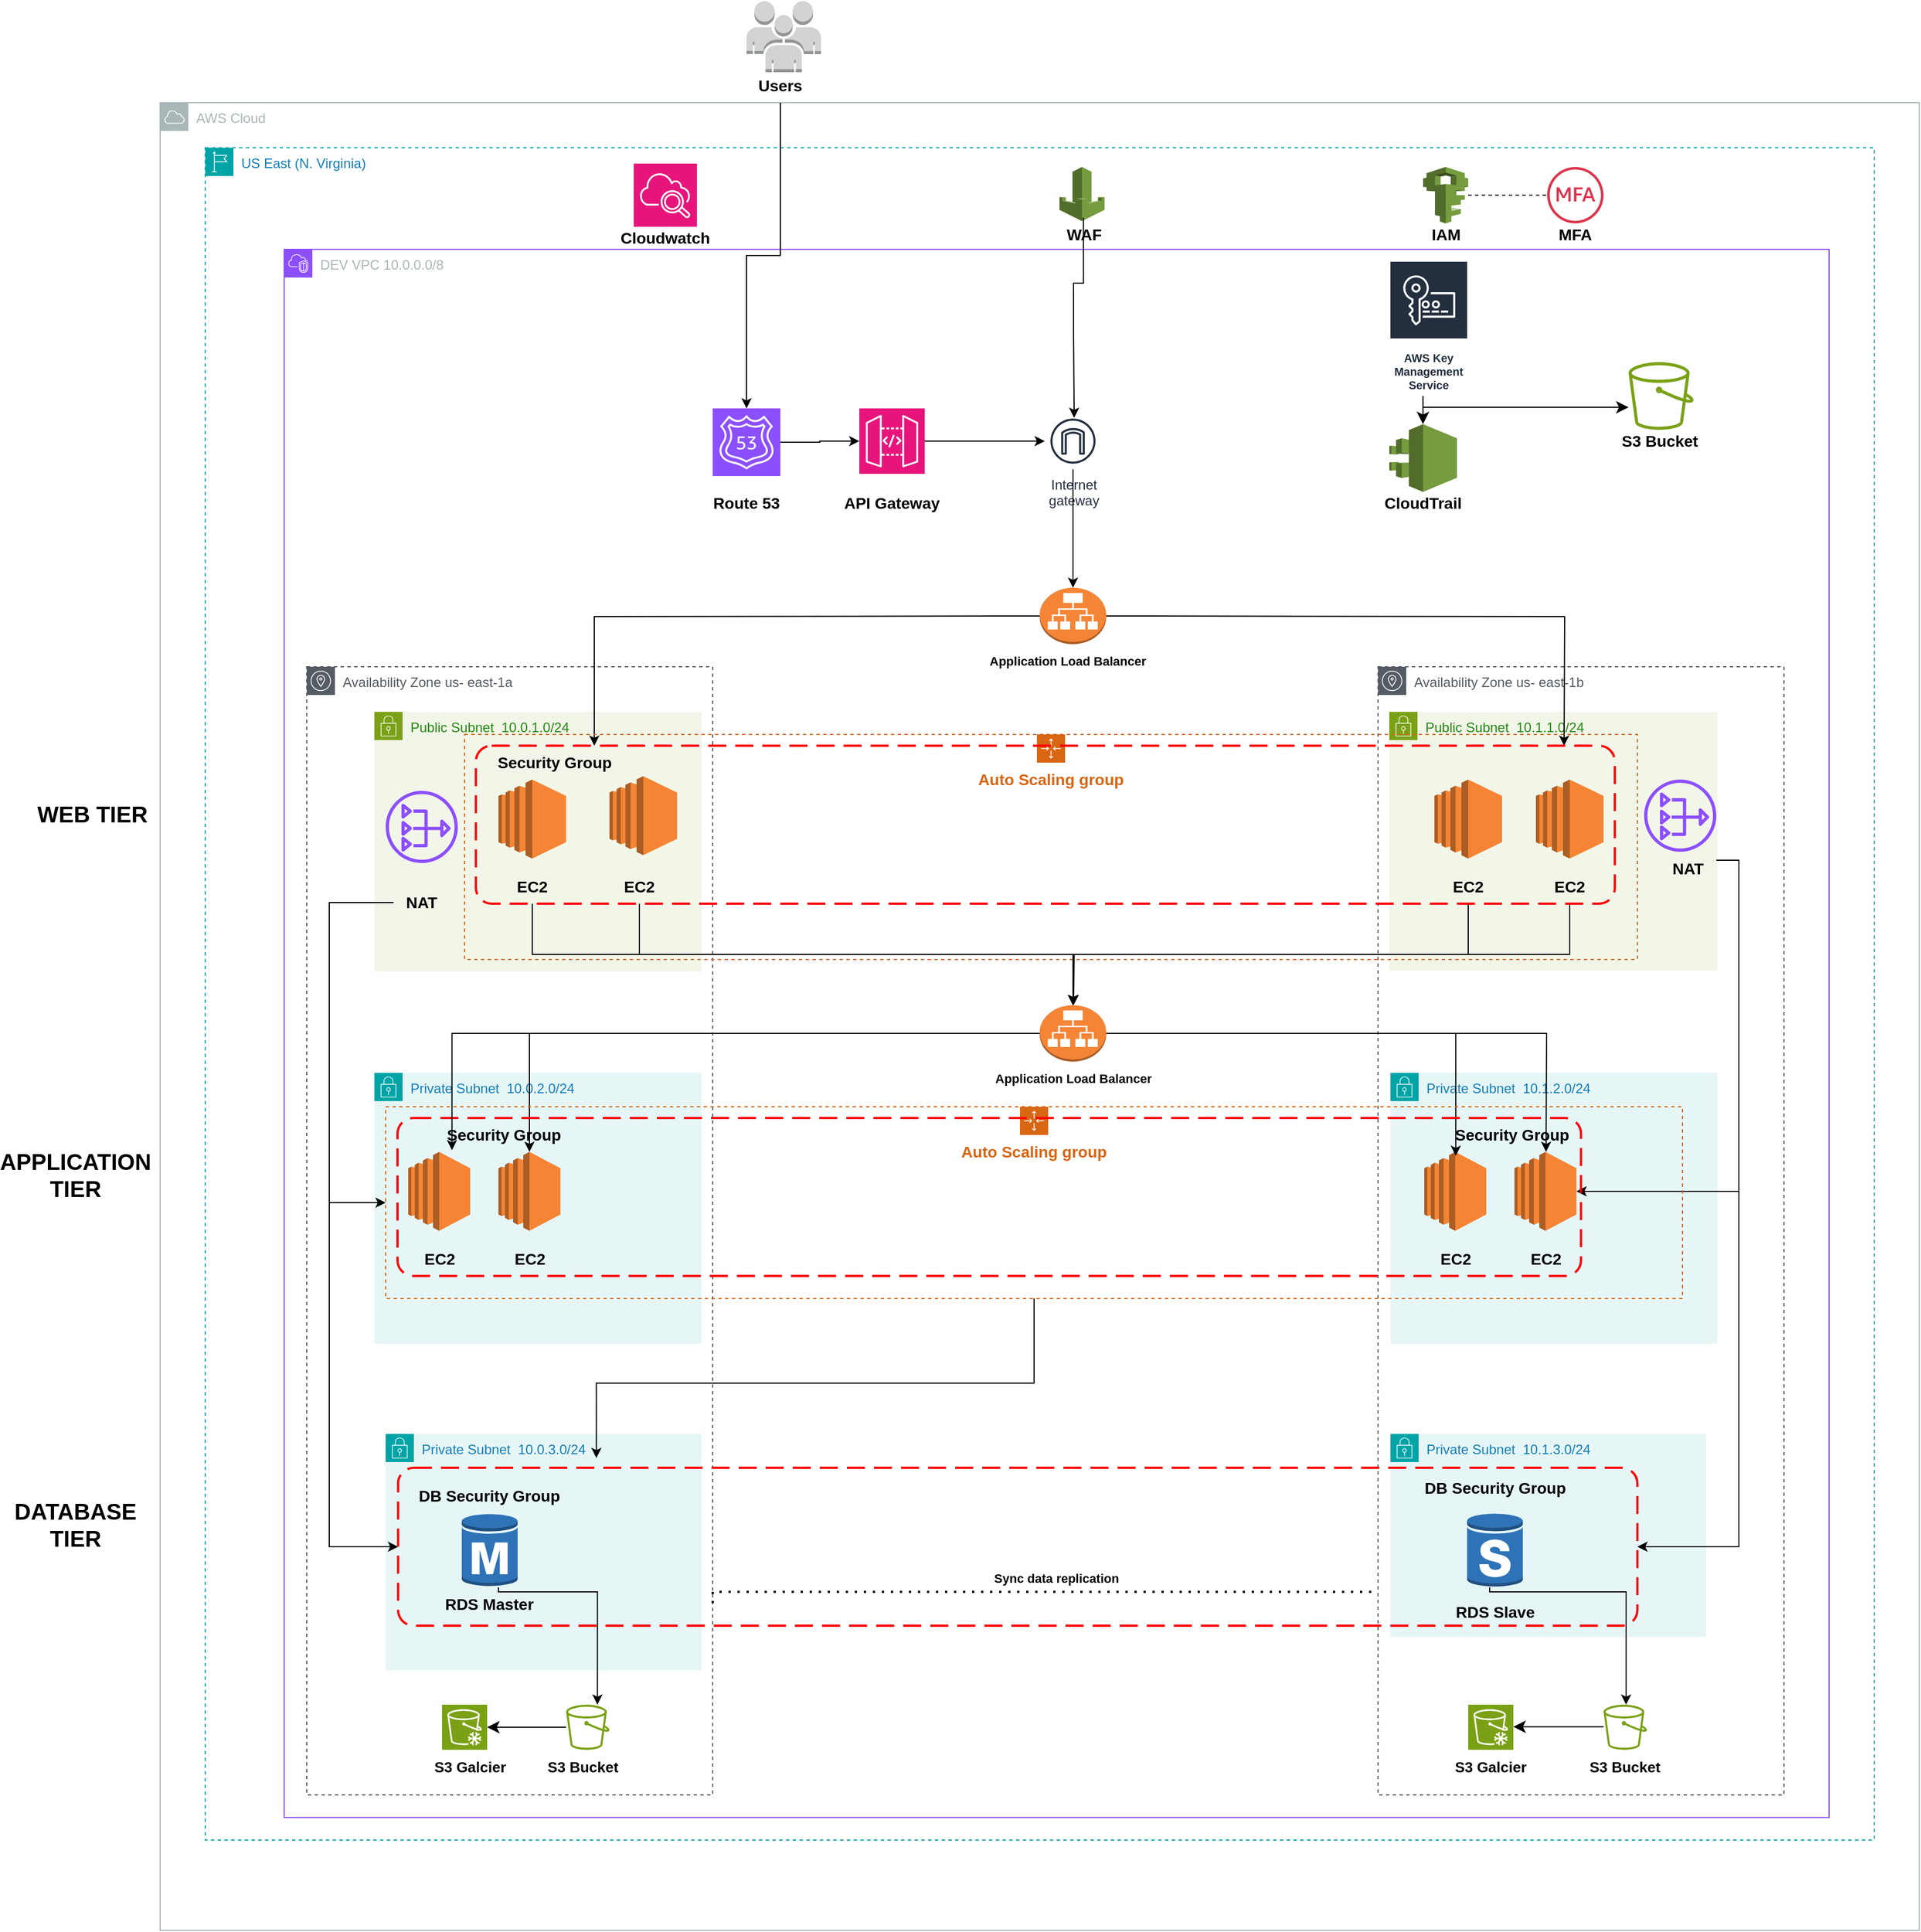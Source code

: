 <mxfile version="24.2.0" type="github">
  <diagram name="Page-1" id="HGANnnIFDv5b2bcPX-8I">
    <mxGraphModel dx="3000" dy="2188" grid="1" gridSize="10" guides="1" tooltips="1" connect="1" arrows="1" fold="1" page="1" pageScale="1" pageWidth="850" pageHeight="1100" math="0" shadow="0">
      <root>
        <mxCell id="0" />
        <mxCell id="1" parent="0" />
        <mxCell id="ieE3qM7nnkE8MddVRtgH-5" value="AWS Cloud" style="sketch=0;outlineConnect=0;gradientColor=none;html=1;whiteSpace=wrap;fontSize=12;fontStyle=0;shape=mxgraph.aws4.group;grIcon=mxgraph.aws4.group_aws_cloud;strokeColor=#AAB7B8;fillColor=none;verticalAlign=top;align=left;spacingLeft=30;fontColor=#AAB7B8;dashed=0;" parent="1" vertex="1">
          <mxGeometry x="-240" y="-500" width="1560" height="1620" as="geometry" />
        </mxCell>
        <mxCell id="ieE3qM7nnkE8MddVRtgH-6" value="US East (N. Virginia)" style="points=[[0,0],[0.25,0],[0.5,0],[0.75,0],[1,0],[1,0.25],[1,0.5],[1,0.75],[1,1],[0.75,1],[0.5,1],[0.25,1],[0,1],[0,0.75],[0,0.5],[0,0.25]];outlineConnect=0;gradientColor=none;html=1;whiteSpace=wrap;fontSize=12;fontStyle=0;container=1;pointerEvents=0;collapsible=0;recursiveResize=0;shape=mxgraph.aws4.group;grIcon=mxgraph.aws4.group_region;strokeColor=#00A4A6;fillColor=none;verticalAlign=top;align=left;spacingLeft=30;fontColor=#147EBA;dashed=1;" parent="1" vertex="1">
          <mxGeometry x="-200" y="-460" width="1480" height="1500" as="geometry" />
        </mxCell>
        <mxCell id="ieE3qM7nnkE8MddVRtgH-10" value="" style="sketch=0;outlineConnect=0;fontColor=#232F3E;gradientColor=none;fillColor=#DD344C;strokeColor=none;dashed=0;verticalLabelPosition=bottom;verticalAlign=top;align=center;html=1;fontSize=12;fontStyle=0;aspect=fixed;pointerEvents=1;shape=mxgraph.aws4.mfa_token;" parent="ieE3qM7nnkE8MddVRtgH-6" vertex="1">
          <mxGeometry x="1190" y="17" width="50" height="50" as="geometry" />
        </mxCell>
        <mxCell id="ieE3qM7nnkE8MddVRtgH-11" value="" style="outlineConnect=0;dashed=0;verticalLabelPosition=bottom;verticalAlign=top;align=center;html=1;shape=mxgraph.aws3.iam;fillColor=#759C3E;gradientColor=none;" parent="ieE3qM7nnkE8MddVRtgH-6" vertex="1">
          <mxGeometry x="1080" y="17" width="40" height="50" as="geometry" />
        </mxCell>
        <mxCell id="ieE3qM7nnkE8MddVRtgH-9" value="" style="sketch=0;points=[[0,0,0],[0.25,0,0],[0.5,0,0],[0.75,0,0],[1,0,0],[0,1,0],[0.25,1,0],[0.5,1,0],[0.75,1,0],[1,1,0],[0,0.25,0],[0,0.5,0],[0,0.75,0],[1,0.25,0],[1,0.5,0],[1,0.75,0]];points=[[0,0,0],[0.25,0,0],[0.5,0,0],[0.75,0,0],[1,0,0],[0,1,0],[0.25,1,0],[0.5,1,0],[0.75,1,0],[1,1,0],[0,0.25,0],[0,0.5,0],[0,0.75,0],[1,0.25,0],[1,0.5,0],[1,0.75,0]];outlineConnect=0;fontColor=#232F3E;fillColor=#E7157B;strokeColor=#ffffff;dashed=0;verticalLabelPosition=bottom;verticalAlign=top;align=center;html=1;fontSize=12;fontStyle=0;aspect=fixed;shape=mxgraph.aws4.resourceIcon;resIcon=mxgraph.aws4.cloudwatch_2;" parent="ieE3qM7nnkE8MddVRtgH-6" vertex="1">
          <mxGeometry x="380" y="14" width="56" height="56" as="geometry" />
        </mxCell>
        <mxCell id="ieE3qM7nnkE8MddVRtgH-13" value="" style="endArrow=none;dashed=1;html=1;rounded=0;" parent="ieE3qM7nnkE8MddVRtgH-6" source="ieE3qM7nnkE8MddVRtgH-11" target="ieE3qM7nnkE8MddVRtgH-10" edge="1">
          <mxGeometry width="50" height="50" relative="1" as="geometry">
            <mxPoint x="650" y="101" as="sourcePoint" />
            <mxPoint x="700" y="51" as="targetPoint" />
          </mxGeometry>
        </mxCell>
        <mxCell id="ieE3qM7nnkE8MddVRtgH-30" value="&lt;b&gt;&lt;font style=&quot;font-size: 14px;&quot;&gt;IAM&lt;/font&gt;&lt;/b&gt;" style="text;html=1;align=center;verticalAlign=middle;whiteSpace=wrap;rounded=0;" parent="ieE3qM7nnkE8MddVRtgH-6" vertex="1">
          <mxGeometry x="1082.5" y="67" width="35" height="20" as="geometry" />
        </mxCell>
        <mxCell id="ieE3qM7nnkE8MddVRtgH-31" value="&lt;b&gt;&lt;font style=&quot;font-size: 14px;&quot;&gt;MFA&lt;/font&gt;&lt;/b&gt;" style="text;html=1;align=center;verticalAlign=middle;whiteSpace=wrap;rounded=0;" parent="ieE3qM7nnkE8MddVRtgH-6" vertex="1">
          <mxGeometry x="1195" y="67" width="40" height="20" as="geometry" />
        </mxCell>
        <mxCell id="SlHLg6fkgBZu3yXusiMu-1" value="&lt;b&gt;&lt;font style=&quot;font-size: 14px;&quot;&gt;WAF&lt;/font&gt;&lt;/b&gt;" style="text;html=1;align=center;verticalAlign=middle;whiteSpace=wrap;rounded=0;" parent="ieE3qM7nnkE8MddVRtgH-6" vertex="1">
          <mxGeometry x="757.5" y="62" width="42.5" height="30" as="geometry" />
        </mxCell>
        <mxCell id="ieE3qM7nnkE8MddVRtgH-15" value="" style="outlineConnect=0;dashed=0;verticalLabelPosition=bottom;verticalAlign=top;align=center;html=1;shape=mxgraph.aws3.waf;fillColor=#759C3E;gradientColor=none;" parent="ieE3qM7nnkE8MddVRtgH-6" vertex="1">
          <mxGeometry x="757.5" y="17" width="40" height="48" as="geometry" />
        </mxCell>
        <mxCell id="ieE3qM7nnkE8MddVRtgH-135" value="&lt;b&gt;&lt;font style=&quot;font-size: 14px;&quot;&gt;Cloudwatch&lt;/font&gt;&lt;/b&gt;" style="text;html=1;align=center;verticalAlign=middle;whiteSpace=wrap;rounded=0;" parent="ieE3qM7nnkE8MddVRtgH-6" vertex="1">
          <mxGeometry x="358" y="65" width="100" height="30" as="geometry" />
        </mxCell>
        <mxCell id="ieE3qM7nnkE8MddVRtgH-7" value="DEV VPC 10.0.0.0/8" style="points=[[0,0],[0.25,0],[0.5,0],[0.75,0],[1,0],[1,0.25],[1,0.5],[1,0.75],[1,1],[0.75,1],[0.5,1],[0.25,1],[0,1],[0,0.75],[0,0.5],[0,0.25]];outlineConnect=0;gradientColor=none;html=1;whiteSpace=wrap;fontSize=12;fontStyle=0;container=1;pointerEvents=0;collapsible=0;recursiveResize=0;shape=mxgraph.aws4.group;grIcon=mxgraph.aws4.group_vpc2;strokeColor=#8C4FFF;fillColor=none;verticalAlign=top;align=left;spacingLeft=30;fontColor=#AAB7B8;dashed=0;" parent="1" vertex="1">
          <mxGeometry x="-130" y="-370" width="1370" height="1390" as="geometry" />
        </mxCell>
        <mxCell id="ieE3qM7nnkE8MddVRtgH-14" value="" style="sketch=0;points=[[0,0,0],[0.25,0,0],[0.5,0,0],[0.75,0,0],[1,0,0],[0,1,0],[0.25,1,0],[0.5,1,0],[0.75,1,0],[1,1,0],[0,0.25,0],[0,0.5,0],[0,0.75,0],[1,0.25,0],[1,0.5,0],[1,0.75,0]];outlineConnect=0;fontColor=#232F3E;fillColor=#8C4FFF;strokeColor=#ffffff;dashed=0;verticalLabelPosition=bottom;verticalAlign=top;align=center;html=1;fontSize=12;fontStyle=0;aspect=fixed;shape=mxgraph.aws4.resourceIcon;resIcon=mxgraph.aws4.route_53;" parent="ieE3qM7nnkE8MddVRtgH-7" vertex="1">
          <mxGeometry x="380" y="141" width="60" height="60" as="geometry" />
        </mxCell>
        <mxCell id="SlHLg6fkgBZu3yXusiMu-15" style="edgeStyle=orthogonalEdgeStyle;rounded=0;orthogonalLoop=1;jettySize=auto;html=1;exitX=1;exitY=0.5;exitDx=0;exitDy=0;exitPerimeter=0;" parent="ieE3qM7nnkE8MddVRtgH-7" source="ieE3qM7nnkE8MddVRtgH-16" target="ieE3qM7nnkE8MddVRtgH-17" edge="1">
          <mxGeometry relative="1" as="geometry" />
        </mxCell>
        <mxCell id="ieE3qM7nnkE8MddVRtgH-16" value="" style="sketch=0;points=[[0,0,0],[0.25,0,0],[0.5,0,0],[0.75,0,0],[1,0,0],[0,1,0],[0.25,1,0],[0.5,1,0],[0.75,1,0],[1,1,0],[0,0.25,0],[0,0.5,0],[0,0.75,0],[1,0.25,0],[1,0.5,0],[1,0.75,0]];outlineConnect=0;fontColor=#232F3E;fillColor=#E7157B;strokeColor=#ffffff;dashed=0;verticalLabelPosition=bottom;verticalAlign=top;align=center;html=1;fontSize=12;fontStyle=0;aspect=fixed;shape=mxgraph.aws4.resourceIcon;resIcon=mxgraph.aws4.api_gateway;" parent="ieE3qM7nnkE8MddVRtgH-7" vertex="1">
          <mxGeometry x="510" y="141" width="58" height="58" as="geometry" />
        </mxCell>
        <mxCell id="ieE3qM7nnkE8MddVRtgH-19" value="" style="outlineConnect=0;dashed=0;verticalLabelPosition=bottom;verticalAlign=top;align=center;html=1;shape=mxgraph.aws3.cloudtrail;fillColor=#759C3E;gradientColor=none;" parent="ieE3qM7nnkE8MddVRtgH-7" vertex="1">
          <mxGeometry x="980" y="155" width="60" height="60" as="geometry" />
        </mxCell>
        <mxCell id="ieE3qM7nnkE8MddVRtgH-38" value="&lt;b&gt;&lt;font style=&quot;font-size: 14px;&quot;&gt;CloudTrail&lt;/font&gt;&lt;/b&gt;" style="text;html=1;align=center;verticalAlign=middle;whiteSpace=wrap;rounded=0;" parent="ieE3qM7nnkE8MddVRtgH-7" vertex="1">
          <mxGeometry x="975" y="215" width="70" height="20" as="geometry" />
        </mxCell>
        <mxCell id="ieE3qM7nnkE8MddVRtgH-39" value="&lt;b&gt;&lt;font style=&quot;font-size: 14px;&quot;&gt;S3 Bucket&lt;/font&gt;&lt;/b&gt;" style="text;html=1;align=center;verticalAlign=middle;whiteSpace=wrap;rounded=0;" parent="ieE3qM7nnkE8MddVRtgH-7" vertex="1">
          <mxGeometry x="1170" y="155" width="100" height="30" as="geometry" />
        </mxCell>
        <mxCell id="ieE3qM7nnkE8MddVRtgH-41" value="" style="outlineConnect=0;dashed=0;verticalLabelPosition=bottom;verticalAlign=top;align=center;html=1;shape=mxgraph.aws3.application_load_balancer;fillColor=#F58536;gradientColor=none;" parent="ieE3qM7nnkE8MddVRtgH-7" vertex="1">
          <mxGeometry x="670" y="670" width="59" height="50" as="geometry" />
        </mxCell>
        <mxCell id="ieE3qM7nnkE8MddVRtgH-42" value="Availability Zone us- east-1a" style="sketch=0;outlineConnect=0;gradientColor=none;html=1;whiteSpace=wrap;fontSize=12;fontStyle=0;shape=mxgraph.aws4.group;grIcon=mxgraph.aws4.group_availability_zone;strokeColor=#545B64;fillColor=none;verticalAlign=top;align=left;spacingLeft=30;fontColor=#545B64;dashed=1;" parent="ieE3qM7nnkE8MddVRtgH-7" vertex="1">
          <mxGeometry x="20" y="370" width="360" height="1000" as="geometry" />
        </mxCell>
        <mxCell id="ieE3qM7nnkE8MddVRtgH-45" value="Public Subnet&amp;nbsp; 10.0.1.0/24" style="points=[[0,0],[0.25,0],[0.5,0],[0.75,0],[1,0],[1,0.25],[1,0.5],[1,0.75],[1,1],[0.75,1],[0.5,1],[0.25,1],[0,1],[0,0.75],[0,0.5],[0,0.25]];outlineConnect=0;gradientColor=none;html=1;whiteSpace=wrap;fontSize=12;fontStyle=0;container=1;pointerEvents=0;collapsible=0;recursiveResize=0;shape=mxgraph.aws4.group;grIcon=mxgraph.aws4.group_security_group;grStroke=0;strokeColor=#7AA116;fillColor=#F2F6E8;verticalAlign=top;align=left;spacingLeft=30;fontColor=#248814;dashed=0;" parent="ieE3qM7nnkE8MddVRtgH-7" vertex="1">
          <mxGeometry x="80" y="410" width="290" height="230" as="geometry" />
        </mxCell>
        <mxCell id="XFL4DEx99BzeESmWUrWb-26" style="edgeStyle=orthogonalEdgeStyle;rounded=0;orthogonalLoop=1;jettySize=auto;html=1;exitX=0.5;exitY=1;exitDx=0;exitDy=0;" parent="ieE3qM7nnkE8MddVRtgH-45" source="ieE3qM7nnkE8MddVRtgH-66" edge="1">
          <mxGeometry relative="1" as="geometry">
            <mxPoint x="620" y="260" as="targetPoint" />
          </mxGeometry>
        </mxCell>
        <mxCell id="ieE3qM7nnkE8MddVRtgH-72" value="Availability Zone us- east-1b" style="sketch=0;outlineConnect=0;gradientColor=none;html=1;whiteSpace=wrap;fontSize=12;fontStyle=0;shape=mxgraph.aws4.group;grIcon=mxgraph.aws4.group_availability_zone;strokeColor=#545B64;fillColor=none;verticalAlign=top;align=left;spacingLeft=30;fontColor=#545B64;dashed=1;" parent="ieE3qM7nnkE8MddVRtgH-7" vertex="1">
          <mxGeometry x="970" y="370" width="360" height="1000" as="geometry" />
        </mxCell>
        <mxCell id="ieE3qM7nnkE8MddVRtgH-73" value="Public Subnet&amp;nbsp; 10.1.1.0/24" style="points=[[0,0],[0.25,0],[0.5,0],[0.75,0],[1,0],[1,0.25],[1,0.5],[1,0.75],[1,1],[0.75,1],[0.5,1],[0.25,1],[0,1],[0,0.75],[0,0.5],[0,0.25]];outlineConnect=0;gradientColor=none;html=1;whiteSpace=wrap;fontSize=12;fontStyle=0;container=1;pointerEvents=0;collapsible=0;recursiveResize=0;shape=mxgraph.aws4.group;grIcon=mxgraph.aws4.group_security_group;grStroke=0;strokeColor=#7AA116;fillColor=#F2F6E8;verticalAlign=top;align=left;spacingLeft=30;fontColor=#248814;dashed=0;" parent="ieE3qM7nnkE8MddVRtgH-7" vertex="1">
          <mxGeometry x="980" y="410" width="291" height="229.5" as="geometry" />
        </mxCell>
        <mxCell id="ieE3qM7nnkE8MddVRtgH-74" value="" style="outlineConnect=0;dashed=0;verticalLabelPosition=bottom;verticalAlign=top;align=center;html=1;shape=mxgraph.aws3.ec2;fillColor=#F58534;gradientColor=none;" parent="ieE3qM7nnkE8MddVRtgH-73" vertex="1">
          <mxGeometry x="40" y="60" width="60" height="70" as="geometry" />
        </mxCell>
        <mxCell id="ieE3qM7nnkE8MddVRtgH-75" value="" style="outlineConnect=0;dashed=0;verticalLabelPosition=bottom;verticalAlign=top;align=center;html=1;shape=mxgraph.aws3.ec2;fillColor=#F58534;gradientColor=none;" parent="ieE3qM7nnkE8MddVRtgH-73" vertex="1">
          <mxGeometry x="130" y="60" width="60" height="70" as="geometry" />
        </mxCell>
        <mxCell id="ieE3qM7nnkE8MddVRtgH-77" value="&lt;b&gt;&lt;font style=&quot;font-size: 14px;&quot;&gt;EC2&lt;/font&gt;&lt;/b&gt;" style="text;html=1;align=center;verticalAlign=middle;whiteSpace=wrap;rounded=0;" parent="ieE3qM7nnkE8MddVRtgH-73" vertex="1">
          <mxGeometry x="50" y="140" width="40" height="30" as="geometry" />
        </mxCell>
        <mxCell id="ieE3qM7nnkE8MddVRtgH-78" value="&lt;b&gt;&lt;font style=&quot;font-size: 14px;&quot;&gt;EC2&lt;/font&gt;&lt;/b&gt;" style="text;html=1;align=center;verticalAlign=middle;whiteSpace=wrap;rounded=0;" parent="ieE3qM7nnkE8MddVRtgH-73" vertex="1">
          <mxGeometry x="135" y="140" width="50" height="30" as="geometry" />
        </mxCell>
        <mxCell id="ieE3qM7nnkE8MddVRtgH-86" value="Private Subnet&amp;nbsp; 10.0.2.0/24" style="points=[[0,0],[0.25,0],[0.5,0],[0.75,0],[1,0],[1,0.25],[1,0.5],[1,0.75],[1,1],[0.75,1],[0.5,1],[0.25,1],[0,1],[0,0.75],[0,0.5],[0,0.25]];outlineConnect=0;gradientColor=none;html=1;whiteSpace=wrap;fontSize=12;fontStyle=0;container=1;pointerEvents=0;collapsible=0;recursiveResize=0;shape=mxgraph.aws4.group;grIcon=mxgraph.aws4.group_security_group;grStroke=0;strokeColor=#00A4A6;fillColor=#E6F6F7;verticalAlign=top;align=left;spacingLeft=30;fontColor=#147EBA;dashed=0;" parent="ieE3qM7nnkE8MddVRtgH-7" vertex="1">
          <mxGeometry x="80" y="730" width="290" height="240" as="geometry" />
        </mxCell>
        <mxCell id="ieE3qM7nnkE8MddVRtgH-89" value="" style="outlineConnect=0;dashed=0;verticalLabelPosition=bottom;verticalAlign=top;align=center;html=1;shape=mxgraph.aws3.ec2;fillColor=#F58534;gradientColor=none;" parent="ieE3qM7nnkE8MddVRtgH-86" vertex="1">
          <mxGeometry x="30" y="70" width="55" height="70" as="geometry" />
        </mxCell>
        <mxCell id="ieE3qM7nnkE8MddVRtgH-90" value="" style="outlineConnect=0;dashed=0;verticalLabelPosition=bottom;verticalAlign=top;align=center;html=1;shape=mxgraph.aws3.ec2;fillColor=#F58534;gradientColor=none;" parent="ieE3qM7nnkE8MddVRtgH-86" vertex="1">
          <mxGeometry x="110" y="70" width="55" height="70" as="geometry" />
        </mxCell>
        <mxCell id="ieE3qM7nnkE8MddVRtgH-91" value="&lt;b&gt;&lt;font style=&quot;font-size: 14px;&quot;&gt;EC2&lt;/font&gt;&lt;/b&gt;" style="text;html=1;align=center;verticalAlign=middle;whiteSpace=wrap;rounded=0;" parent="ieE3qM7nnkE8MddVRtgH-86" vertex="1">
          <mxGeometry x="37.5" y="150" width="40" height="30" as="geometry" />
        </mxCell>
        <mxCell id="ieE3qM7nnkE8MddVRtgH-92" value="&lt;b&gt;&lt;font style=&quot;font-size: 14px;&quot;&gt;EC2&lt;/font&gt;&lt;/b&gt;" style="text;html=1;align=center;verticalAlign=middle;whiteSpace=wrap;rounded=0;" parent="ieE3qM7nnkE8MddVRtgH-86" vertex="1">
          <mxGeometry x="117.5" y="150" width="40" height="30" as="geometry" />
        </mxCell>
        <mxCell id="ieE3qM7nnkE8MddVRtgH-93" value="Private Subnet&amp;nbsp; 10.1.2.0/24" style="points=[[0,0],[0.25,0],[0.5,0],[0.75,0],[1,0],[1,0.25],[1,0.5],[1,0.75],[1,1],[0.75,1],[0.5,1],[0.25,1],[0,1],[0,0.75],[0,0.5],[0,0.25]];outlineConnect=0;gradientColor=none;html=1;whiteSpace=wrap;fontSize=12;fontStyle=0;container=1;pointerEvents=0;collapsible=0;recursiveResize=0;shape=mxgraph.aws4.group;grIcon=mxgraph.aws4.group_security_group;grStroke=0;strokeColor=#00A4A6;fillColor=#E6F6F7;verticalAlign=top;align=left;spacingLeft=30;fontColor=#147EBA;dashed=0;" parent="ieE3qM7nnkE8MddVRtgH-7" vertex="1">
          <mxGeometry x="981" y="730" width="290" height="240" as="geometry" />
        </mxCell>
        <mxCell id="ieE3qM7nnkE8MddVRtgH-95" value="" style="outlineConnect=0;dashed=0;verticalLabelPosition=bottom;verticalAlign=top;align=center;html=1;shape=mxgraph.aws3.ec2;fillColor=#F58534;gradientColor=none;" parent="ieE3qM7nnkE8MddVRtgH-93" vertex="1">
          <mxGeometry x="30" y="70" width="55" height="70" as="geometry" />
        </mxCell>
        <mxCell id="ieE3qM7nnkE8MddVRtgH-96" value="" style="outlineConnect=0;dashed=0;verticalLabelPosition=bottom;verticalAlign=top;align=center;html=1;shape=mxgraph.aws3.ec2;fillColor=#F58534;gradientColor=none;" parent="ieE3qM7nnkE8MddVRtgH-93" vertex="1">
          <mxGeometry x="110" y="70" width="55" height="70" as="geometry" />
        </mxCell>
        <mxCell id="ieE3qM7nnkE8MddVRtgH-97" value="&lt;b&gt;&lt;font style=&quot;font-size: 14px;&quot;&gt;EC2&lt;/font&gt;&lt;/b&gt;" style="text;html=1;align=center;verticalAlign=middle;whiteSpace=wrap;rounded=0;" parent="ieE3qM7nnkE8MddVRtgH-93" vertex="1">
          <mxGeometry x="37.5" y="150" width="40" height="30" as="geometry" />
        </mxCell>
        <mxCell id="ieE3qM7nnkE8MddVRtgH-98" value="&lt;b&gt;&lt;font style=&quot;font-size: 14px;&quot;&gt;EC2&lt;/font&gt;&lt;/b&gt;" style="text;html=1;align=center;verticalAlign=middle;whiteSpace=wrap;rounded=0;" parent="ieE3qM7nnkE8MddVRtgH-93" vertex="1">
          <mxGeometry x="117.5" y="150" width="40" height="30" as="geometry" />
        </mxCell>
        <mxCell id="ieE3qM7nnkE8MddVRtgH-107" value="&lt;b&gt;&lt;font style=&quot;font-size: 14px;&quot;&gt;Security Group&lt;/font&gt;&lt;/b&gt;" style="text;html=1;align=center;verticalAlign=middle;whiteSpace=wrap;rounded=0;" parent="ieE3qM7nnkE8MddVRtgH-93" vertex="1">
          <mxGeometry x="37.5" y="40" width="140" height="30" as="geometry" />
        </mxCell>
        <mxCell id="ieE3qM7nnkE8MddVRtgH-100" value="Private Subnet&amp;nbsp; 10.0.3.0/24" style="points=[[0,0],[0.25,0],[0.5,0],[0.75,0],[1,0],[1,0.25],[1,0.5],[1,0.75],[1,1],[0.75,1],[0.5,1],[0.25,1],[0,1],[0,0.75],[0,0.5],[0,0.25]];outlineConnect=0;gradientColor=none;html=1;whiteSpace=wrap;fontSize=12;fontStyle=0;container=1;pointerEvents=0;collapsible=0;recursiveResize=0;shape=mxgraph.aws4.group;grIcon=mxgraph.aws4.group_security_group;grStroke=0;strokeColor=#00A4A6;fillColor=#E6F6F7;verticalAlign=top;align=left;spacingLeft=30;fontColor=#147EBA;dashed=0;" parent="ieE3qM7nnkE8MddVRtgH-7" vertex="1">
          <mxGeometry x="90" y="1050" width="280" height="209.5" as="geometry" />
        </mxCell>
        <mxCell id="ieE3qM7nnkE8MddVRtgH-104" value="" style="outlineConnect=0;dashed=0;verticalLabelPosition=bottom;verticalAlign=top;align=center;html=1;shape=mxgraph.aws3.rds_db_instance;fillColor=#2E73B8;gradientColor=none;" parent="ieE3qM7nnkE8MddVRtgH-100" vertex="1">
          <mxGeometry x="67.5" y="70" width="49.5" height="66" as="geometry" />
        </mxCell>
        <mxCell id="ieE3qM7nnkE8MddVRtgH-111" value="&lt;b&gt;&lt;font style=&quot;font-size: 14px;&quot;&gt;DB Security Group&lt;/font&gt;&lt;/b&gt;" style="text;html=1;align=center;verticalAlign=middle;whiteSpace=wrap;rounded=0;" parent="ieE3qM7nnkE8MddVRtgH-100" vertex="1">
          <mxGeometry x="22.25" y="40" width="140" height="30" as="geometry" />
        </mxCell>
        <mxCell id="ieE3qM7nnkE8MddVRtgH-113" value="&lt;b&gt;&lt;font style=&quot;font-size: 14px;&quot;&gt;RDS Master&lt;/font&gt;&lt;/b&gt;" style="text;html=1;align=center;verticalAlign=middle;whiteSpace=wrap;rounded=0;" parent="ieE3qM7nnkE8MddVRtgH-100" vertex="1">
          <mxGeometry x="37.25" y="136" width="110" height="30" as="geometry" />
        </mxCell>
        <mxCell id="ieE3qM7nnkE8MddVRtgH-180" style="edgeStyle=orthogonalEdgeStyle;rounded=0;orthogonalLoop=1;jettySize=auto;html=1;exitX=0.5;exitY=0;exitDx=0;exitDy=0;" parent="ieE3qM7nnkE8MddVRtgH-100" edge="1">
          <mxGeometry relative="1" as="geometry">
            <mxPoint x="100.04" y="136" as="sourcePoint" />
            <mxPoint x="187.79" y="240" as="targetPoint" />
            <Array as="points">
              <mxPoint x="99.79" y="140" />
              <mxPoint x="187.79" y="140" />
            </Array>
          </mxGeometry>
        </mxCell>
        <mxCell id="ieE3qM7nnkE8MddVRtgH-101" value="Private Subnet&amp;nbsp; 10.1.3.0/24" style="points=[[0,0],[0.25,0],[0.5,0],[0.75,0],[1,0],[1,0.25],[1,0.5],[1,0.75],[1,1],[0.75,1],[0.5,1],[0.25,1],[0,1],[0,0.75],[0,0.5],[0,0.25]];outlineConnect=0;gradientColor=none;html=1;whiteSpace=wrap;fontSize=12;fontStyle=0;container=1;pointerEvents=0;collapsible=0;recursiveResize=0;shape=mxgraph.aws4.group;grIcon=mxgraph.aws4.group_security_group;grStroke=0;strokeColor=#00A4A6;fillColor=#E6F6F7;verticalAlign=top;align=left;spacingLeft=30;fontColor=#147EBA;dashed=0;" parent="ieE3qM7nnkE8MddVRtgH-7" vertex="1">
          <mxGeometry x="981" y="1050" width="280" height="180" as="geometry" />
        </mxCell>
        <mxCell id="ieE3qM7nnkE8MddVRtgH-105" value="" style="outlineConnect=0;dashed=0;verticalLabelPosition=bottom;verticalAlign=top;align=center;html=1;shape=mxgraph.aws3.rds_db_instance_standby_multi_az;fillColor=#2E73B8;gradientColor=none;" parent="ieE3qM7nnkE8MddVRtgH-101" vertex="1">
          <mxGeometry x="68" y="70" width="49.5" height="66" as="geometry" />
        </mxCell>
        <mxCell id="ieE3qM7nnkE8MddVRtgH-112" value="&lt;b&gt;&lt;font style=&quot;font-size: 14px;&quot;&gt;DB Security Group&lt;/font&gt;&lt;/b&gt;" style="text;html=1;align=center;verticalAlign=middle;whiteSpace=wrap;rounded=0;" parent="ieE3qM7nnkE8MddVRtgH-101" vertex="1">
          <mxGeometry x="22.5" y="33" width="140" height="30" as="geometry" />
        </mxCell>
        <mxCell id="ieE3qM7nnkE8MddVRtgH-116" value="&lt;b&gt;&lt;font style=&quot;font-size: 14px;&quot;&gt;RDS Slave&lt;/font&gt;&lt;/b&gt;" style="text;html=1;align=center;verticalAlign=middle;whiteSpace=wrap;rounded=0;" parent="ieE3qM7nnkE8MddVRtgH-101" vertex="1">
          <mxGeometry x="37.5" y="143" width="110" height="30" as="geometry" />
        </mxCell>
        <mxCell id="ieE3qM7nnkE8MddVRtgH-184" style="edgeStyle=orthogonalEdgeStyle;rounded=0;orthogonalLoop=1;jettySize=auto;html=1;exitX=0.5;exitY=0;exitDx=0;exitDy=0;" parent="ieE3qM7nnkE8MddVRtgH-101" target="ieE3qM7nnkE8MddVRtgH-120" edge="1">
          <mxGeometry relative="1" as="geometry">
            <mxPoint x="88" y="136" as="sourcePoint" />
            <mxPoint x="175" y="240" as="targetPoint" />
            <Array as="points">
              <mxPoint x="88" y="140" />
              <mxPoint x="209" y="140" />
            </Array>
          </mxGeometry>
        </mxCell>
        <mxCell id="7L8ycRFOAvES5A--X_-w-5" value="" style="rounded=1;arcSize=10;dashed=1;strokeColor=#ff0000;fillColor=none;gradientColor=none;dashPattern=8 4;strokeWidth=2;" vertex="1" parent="ieE3qM7nnkE8MddVRtgH-101">
          <mxGeometry x="-880" y="30" width="1099" height="140" as="geometry" />
        </mxCell>
        <mxCell id="ieE3qM7nnkE8MddVRtgH-117" value="" style="sketch=0;points=[[0,0,0],[0.25,0,0],[0.5,0,0],[0.75,0,0],[1,0,0],[0,1,0],[0.25,1,0],[0.5,1,0],[0.75,1,0],[1,1,0],[0,0.25,0],[0,0.5,0],[0,0.75,0],[1,0.25,0],[1,0.5,0],[1,0.75,0]];outlineConnect=0;fontColor=#232F3E;fillColor=#7AA116;strokeColor=#ffffff;dashed=0;verticalLabelPosition=bottom;verticalAlign=top;align=center;html=1;fontSize=12;fontStyle=0;aspect=fixed;shape=mxgraph.aws4.resourceIcon;resIcon=mxgraph.aws4.glacier;" parent="ieE3qM7nnkE8MddVRtgH-7" vertex="1">
          <mxGeometry x="1050" y="1290" width="40" height="40" as="geometry" />
        </mxCell>
        <mxCell id="ieE3qM7nnkE8MddVRtgH-118" value="" style="sketch=0;outlineConnect=0;fontColor=#232F3E;gradientColor=none;fillColor=#7AA116;strokeColor=none;dashed=0;verticalLabelPosition=bottom;verticalAlign=top;align=center;html=1;fontSize=12;fontStyle=0;aspect=fixed;pointerEvents=1;shape=mxgraph.aws4.bucket;" parent="ieE3qM7nnkE8MddVRtgH-7" vertex="1">
          <mxGeometry x="250" y="1290" width="38.46" height="40" as="geometry" />
        </mxCell>
        <mxCell id="ieE3qM7nnkE8MddVRtgH-120" value="" style="sketch=0;outlineConnect=0;fontColor=#232F3E;gradientColor=none;fillColor=#7AA116;strokeColor=none;dashed=0;verticalLabelPosition=bottom;verticalAlign=top;align=center;html=1;fontSize=12;fontStyle=0;aspect=fixed;pointerEvents=1;shape=mxgraph.aws4.bucket;" parent="ieE3qM7nnkE8MddVRtgH-7" vertex="1">
          <mxGeometry x="1170" y="1290" width="38.46" height="40" as="geometry" />
        </mxCell>
        <mxCell id="ieE3qM7nnkE8MddVRtgH-119" value="" style="sketch=0;points=[[0,0,0],[0.25,0,0],[0.5,0,0],[0.75,0,0],[1,0,0],[0,1,0],[0.25,1,0],[0.5,1,0],[0.75,1,0],[1,1,0],[0,0.25,0],[0,0.5,0],[0,0.75,0],[1,0.25,0],[1,0.5,0],[1,0.75,0]];outlineConnect=0;fontColor=#232F3E;fillColor=#7AA116;strokeColor=#ffffff;dashed=0;verticalLabelPosition=bottom;verticalAlign=top;align=center;html=1;fontSize=12;fontStyle=0;aspect=fixed;shape=mxgraph.aws4.resourceIcon;resIcon=mxgraph.aws4.glacier;" parent="ieE3qM7nnkE8MddVRtgH-7" vertex="1">
          <mxGeometry x="140" y="1290" width="40" height="40" as="geometry" />
        </mxCell>
        <mxCell id="ieE3qM7nnkE8MddVRtgH-123" value="&lt;span&gt;&lt;font style=&quot;font-size: 13px;&quot;&gt;S3 Galcier&lt;/font&gt;&lt;/span&gt;" style="text;html=1;align=center;verticalAlign=middle;whiteSpace=wrap;rounded=0;fontStyle=1" parent="ieE3qM7nnkE8MddVRtgH-7" vertex="1">
          <mxGeometry x="130" y="1330" width="70" height="30" as="geometry" />
        </mxCell>
        <mxCell id="ieE3qM7nnkE8MddVRtgH-126" value="&lt;b&gt;&lt;font style=&quot;font-size: 13px;&quot;&gt;S3 Bucket&lt;/font&gt;&lt;/b&gt;" style="text;html=1;align=center;verticalAlign=middle;whiteSpace=wrap;rounded=0;" parent="ieE3qM7nnkE8MddVRtgH-7" vertex="1">
          <mxGeometry x="230" y="1330" width="70" height="30" as="geometry" />
        </mxCell>
        <mxCell id="ieE3qM7nnkE8MddVRtgH-128" value="&lt;b&gt;&lt;font style=&quot;font-size: 13px;&quot;&gt;S3 Bucket&lt;/font&gt;&lt;/b&gt;" style="text;html=1;align=center;verticalAlign=middle;whiteSpace=wrap;rounded=0;" parent="ieE3qM7nnkE8MddVRtgH-7" vertex="1">
          <mxGeometry x="1154.23" y="1330" width="70" height="30" as="geometry" />
        </mxCell>
        <mxCell id="ieE3qM7nnkE8MddVRtgH-130" value="&lt;b&gt;&lt;font style=&quot;font-size: 13px;&quot;&gt;S3 Galcier&lt;/font&gt;&lt;/b&gt;" style="text;html=1;align=center;verticalAlign=middle;whiteSpace=wrap;rounded=0;" parent="ieE3qM7nnkE8MddVRtgH-7" vertex="1">
          <mxGeometry x="1035" y="1330" width="70" height="30" as="geometry" />
        </mxCell>
        <mxCell id="ieE3qM7nnkE8MddVRtgH-137" value="&lt;b&gt;&lt;font style=&quot;font-size: 14px;&quot;&gt;Route 53&lt;/font&gt;&lt;/b&gt;" style="text;html=1;align=center;verticalAlign=middle;whiteSpace=wrap;rounded=0;" parent="ieE3qM7nnkE8MddVRtgH-7" vertex="1">
          <mxGeometry x="360" y="210" width="100" height="30" as="geometry" />
        </mxCell>
        <mxCell id="ieE3qM7nnkE8MddVRtgH-20" value="" style="sketch=0;outlineConnect=0;fontColor=#232F3E;gradientColor=none;fillColor=#7AA116;strokeColor=none;dashed=0;verticalLabelPosition=bottom;verticalAlign=top;align=center;html=1;fontSize=12;fontStyle=0;aspect=fixed;pointerEvents=1;shape=mxgraph.aws4.bucket;" parent="ieE3qM7nnkE8MddVRtgH-7" vertex="1">
          <mxGeometry x="1192.16" y="100" width="57.69" height="60" as="geometry" />
        </mxCell>
        <mxCell id="ieE3qM7nnkE8MddVRtgH-164" style="edgeStyle=orthogonalEdgeStyle;rounded=0;orthogonalLoop=1;jettySize=auto;html=1;exitX=1;exitY=0.5;exitDx=0;exitDy=0;exitPerimeter=0;entryX=0.146;entryY=1.116;entryDx=0;entryDy=0;entryPerimeter=0;" parent="ieE3qM7nnkE8MddVRtgH-7" source="ieE3qM7nnkE8MddVRtgH-41" target="ieE3qM7nnkE8MddVRtgH-107" edge="1">
          <mxGeometry relative="1" as="geometry" />
        </mxCell>
        <mxCell id="ieE3qM7nnkE8MddVRtgH-165" style="edgeStyle=orthogonalEdgeStyle;rounded=0;orthogonalLoop=1;jettySize=auto;html=1;exitX=1;exitY=0.5;exitDx=0;exitDy=0;exitPerimeter=0;" parent="ieE3qM7nnkE8MddVRtgH-7" source="ieE3qM7nnkE8MddVRtgH-41" edge="1">
          <mxGeometry relative="1" as="geometry">
            <mxPoint x="1119" y="800" as="targetPoint" />
          </mxGeometry>
        </mxCell>
        <mxCell id="ieE3qM7nnkE8MddVRtgH-171" style="edgeStyle=orthogonalEdgeStyle;rounded=0;orthogonalLoop=1;jettySize=auto;html=1;exitX=0;exitY=0.5;exitDx=0;exitDy=0;exitPerimeter=0;entryX=0.5;entryY=0;entryDx=0;entryDy=0;entryPerimeter=0;" parent="ieE3qM7nnkE8MddVRtgH-7" source="ieE3qM7nnkE8MddVRtgH-41" target="ieE3qM7nnkE8MddVRtgH-90" edge="1">
          <mxGeometry relative="1" as="geometry" />
        </mxCell>
        <mxCell id="ieE3qM7nnkE8MddVRtgH-181" value="" style="edgeStyle=segmentEdgeStyle;endArrow=classic;html=1;curved=0;rounded=0;endSize=8;startSize=8;entryX=1;entryY=0.5;entryDx=0;entryDy=0;entryPerimeter=0;" parent="ieE3qM7nnkE8MddVRtgH-7" source="ieE3qM7nnkE8MddVRtgH-118" target="ieE3qM7nnkE8MddVRtgH-119" edge="1">
          <mxGeometry width="50" height="50" relative="1" as="geometry">
            <mxPoint x="250" y="1310" as="sourcePoint" />
            <mxPoint x="230" y="1280" as="targetPoint" />
          </mxGeometry>
        </mxCell>
        <mxCell id="ieE3qM7nnkE8MddVRtgH-185" value="" style="edgeStyle=segmentEdgeStyle;endArrow=classic;html=1;curved=0;rounded=0;endSize=8;startSize=8;entryX=1;entryY=0.5;entryDx=0;entryDy=0;entryPerimeter=0;" parent="ieE3qM7nnkE8MddVRtgH-7" target="ieE3qM7nnkE8MddVRtgH-117" edge="1">
          <mxGeometry width="50" height="50" relative="1" as="geometry">
            <mxPoint x="1170" y="1309.58" as="sourcePoint" />
            <mxPoint x="1100" y="1309.58" as="targetPoint" />
          </mxGeometry>
        </mxCell>
        <mxCell id="ieE3qM7nnkE8MddVRtgH-186" value="" style="endArrow=none;dashed=1;html=1;dashPattern=1 3;strokeWidth=2;rounded=0;entryX=-0.002;entryY=0.82;entryDx=0;entryDy=0;entryPerimeter=0;" parent="ieE3qM7nnkE8MddVRtgH-7" target="ieE3qM7nnkE8MddVRtgH-72" edge="1">
          <mxGeometry width="50" height="50" relative="1" as="geometry">
            <mxPoint x="380" y="1200" as="sourcePoint" />
            <mxPoint x="960" y="1200" as="targetPoint" />
            <Array as="points">
              <mxPoint x="380" y="1190" />
              <mxPoint x="640" y="1190" />
            </Array>
          </mxGeometry>
        </mxCell>
        <mxCell id="ieE3qM7nnkE8MddVRtgH-191" value="" style="edgeStyle=segmentEdgeStyle;endArrow=classic;html=1;curved=0;rounded=0;endSize=8;startSize=8;" parent="ieE3qM7nnkE8MddVRtgH-7" source="ieE3qM7nnkE8MddVRtgH-18" edge="1">
          <mxGeometry width="50" height="50" relative="1" as="geometry">
            <mxPoint x="1009.86" y="-75" as="sourcePoint" />
            <mxPoint x="1009.86" y="155" as="targetPoint" />
          </mxGeometry>
        </mxCell>
        <mxCell id="ieE3qM7nnkE8MddVRtgH-187" value="&lt;b&gt;&lt;font style=&quot;font-size: 14px;&quot;&gt;API Gateway&lt;/font&gt;&lt;/b&gt;" style="text;html=1;align=center;verticalAlign=middle;whiteSpace=wrap;rounded=0;" parent="ieE3qM7nnkE8MddVRtgH-7" vertex="1">
          <mxGeometry x="489" y="210" width="100" height="30" as="geometry" />
        </mxCell>
        <mxCell id="SlHLg6fkgBZu3yXusiMu-13" style="edgeStyle=orthogonalEdgeStyle;rounded=0;orthogonalLoop=1;jettySize=auto;html=1;exitX=1;exitY=0.5;exitDx=0;exitDy=0;exitPerimeter=0;entryX=0;entryY=0.5;entryDx=0;entryDy=0;entryPerimeter=0;" parent="ieE3qM7nnkE8MddVRtgH-7" source="ieE3qM7nnkE8MddVRtgH-14" target="ieE3qM7nnkE8MddVRtgH-16" edge="1">
          <mxGeometry relative="1" as="geometry" />
        </mxCell>
        <mxCell id="ieE3qM7nnkE8MddVRtgH-17" value="Internet&#xa;gateway" style="sketch=0;outlineConnect=0;fontColor=#232F3E;gradientColor=none;strokeColor=#232F3E;fillColor=#ffffff;dashed=0;verticalLabelPosition=bottom;verticalAlign=top;align=center;html=1;fontSize=12;fontStyle=0;aspect=fixed;shape=mxgraph.aws4.resourceIcon;resIcon=mxgraph.aws4.internet_gateway;" parent="ieE3qM7nnkE8MddVRtgH-7" vertex="1">
          <mxGeometry x="674.5" y="145" width="50" height="50" as="geometry" />
        </mxCell>
        <mxCell id="TjIvKXdfSWP0vVFXGMXY-6" style="edgeStyle=orthogonalEdgeStyle;rounded=0;orthogonalLoop=1;jettySize=auto;html=1;exitX=0;exitY=0.5;exitDx=0;exitDy=0;exitPerimeter=0;entryX=0.75;entryY=0;entryDx=0;entryDy=0;" parent="ieE3qM7nnkE8MddVRtgH-7" target="ieE3qM7nnkE8MddVRtgH-67" edge="1">
          <mxGeometry relative="1" as="geometry">
            <mxPoint x="670" y="325" as="sourcePoint" />
          </mxGeometry>
        </mxCell>
        <mxCell id="TjIvKXdfSWP0vVFXGMXY-2" value="" style="edgeStyle=orthogonalEdgeStyle;rounded=0;orthogonalLoop=1;jettySize=auto;html=1;" parent="ieE3qM7nnkE8MddVRtgH-7" source="ieE3qM7nnkE8MddVRtgH-17" edge="1">
          <mxGeometry relative="1" as="geometry">
            <Array as="points" />
            <mxPoint x="570" y="-175" as="sourcePoint" />
            <mxPoint x="699.5" y="300" as="targetPoint" />
          </mxGeometry>
        </mxCell>
        <mxCell id="U6m0kJ11rJFhKK1uQpL_-1" value="&lt;b style=&quot;font-size: 11px;&quot;&gt;&lt;font style=&quot;font-size: 11px;&quot;&gt;Sync data replication&lt;/font&gt;&lt;/b&gt;" style="text;html=1;align=center;verticalAlign=middle;whiteSpace=wrap;rounded=0;fontSize=11;" parent="ieE3qM7nnkE8MddVRtgH-7" vertex="1">
          <mxGeometry x="570" y="1163" width="230" height="30" as="geometry" />
        </mxCell>
        <mxCell id="XFL4DEx99BzeESmWUrWb-2" value="&lt;b style=&quot;font-size: 11px;&quot;&gt;&lt;font style=&quot;font-size: 11px;&quot;&gt;Application Load Balancer&lt;/font&gt;&lt;/b&gt;" style="text;html=1;align=center;verticalAlign=middle;whiteSpace=wrap;rounded=0;fontSize=11;" parent="ieE3qM7nnkE8MddVRtgH-7" vertex="1">
          <mxGeometry x="584.5" y="720" width="230" height="30" as="geometry" />
        </mxCell>
        <mxCell id="XFL4DEx99BzeESmWUrWb-4" value="&lt;b style=&quot;font-size: 11px;&quot;&gt;&lt;font style=&quot;font-size: 11px;&quot;&gt;Application Load Balancer&lt;/font&gt;&lt;/b&gt;" style="text;html=1;align=center;verticalAlign=middle;whiteSpace=wrap;rounded=0;fontSize=11;" parent="ieE3qM7nnkE8MddVRtgH-7" vertex="1">
          <mxGeometry x="580" y="350" width="230" height="30" as="geometry" />
        </mxCell>
        <mxCell id="XFL4DEx99BzeESmWUrWb-22" style="edgeStyle=orthogonalEdgeStyle;rounded=0;orthogonalLoop=1;jettySize=auto;html=1;exitX=1;exitY=0.25;exitDx=0;exitDy=0;entryX=1;entryY=0.5;entryDx=0;entryDy=0;entryPerimeter=0;" parent="ieE3qM7nnkE8MddVRtgH-7" source="ieE3qM7nnkE8MddVRtgH-81" target="ieE3qM7nnkE8MddVRtgH-96" edge="1">
          <mxGeometry relative="1" as="geometry">
            <mxPoint x="1181" y="845" as="targetPoint" />
          </mxGeometry>
        </mxCell>
        <mxCell id="XFL4DEx99BzeESmWUrWb-28" style="edgeStyle=orthogonalEdgeStyle;rounded=0;orthogonalLoop=1;jettySize=auto;html=1;exitX=0.5;exitY=1;exitDx=0;exitDy=0;entryX=0.5;entryY=0;entryDx=0;entryDy=0;entryPerimeter=0;" parent="ieE3qM7nnkE8MddVRtgH-7" source="ieE3qM7nnkE8MddVRtgH-77" target="ieE3qM7nnkE8MddVRtgH-41" edge="1">
          <mxGeometry relative="1" as="geometry" />
        </mxCell>
        <mxCell id="XFL4DEx99BzeESmWUrWb-29" style="edgeStyle=orthogonalEdgeStyle;rounded=0;orthogonalLoop=1;jettySize=auto;html=1;exitX=0.5;exitY=1;exitDx=0;exitDy=0;entryX=0.5;entryY=0;entryDx=0;entryDy=0;entryPerimeter=0;" parent="ieE3qM7nnkE8MddVRtgH-7" source="ieE3qM7nnkE8MddVRtgH-78" target="ieE3qM7nnkE8MddVRtgH-41" edge="1">
          <mxGeometry relative="1" as="geometry" />
        </mxCell>
        <mxCell id="ieE3qM7nnkE8MddVRtgH-80" value="" style="sketch=0;outlineConnect=0;fontColor=#232F3E;gradientColor=none;fillColor=#8C4FFF;strokeColor=none;dashed=0;verticalLabelPosition=bottom;verticalAlign=top;align=center;html=1;fontSize=12;fontStyle=0;aspect=fixed;pointerEvents=1;shape=mxgraph.aws4.nat_gateway;" parent="ieE3qM7nnkE8MddVRtgH-7" vertex="1">
          <mxGeometry x="1206" y="470" width="64" height="64" as="geometry" />
        </mxCell>
        <mxCell id="7L8ycRFOAvES5A--X_-w-9" style="edgeStyle=orthogonalEdgeStyle;rounded=0;orthogonalLoop=1;jettySize=auto;html=1;exitX=1;exitY=0.25;exitDx=0;exitDy=0;entryX=1;entryY=0.5;entryDx=0;entryDy=0;" edge="1" parent="ieE3qM7nnkE8MddVRtgH-7" source="ieE3qM7nnkE8MddVRtgH-81" target="7L8ycRFOAvES5A--X_-w-5">
          <mxGeometry relative="1" as="geometry" />
        </mxCell>
        <mxCell id="ieE3qM7nnkE8MddVRtgH-81" value="&lt;b&gt;&lt;font style=&quot;font-size: 14px;&quot;&gt;NAT&lt;/font&gt;&lt;/b&gt;" style="text;html=1;align=center;verticalAlign=middle;whiteSpace=wrap;rounded=0;" parent="ieE3qM7nnkE8MddVRtgH-7" vertex="1">
          <mxGeometry x="1220" y="534" width="50" height="30" as="geometry" />
        </mxCell>
        <mxCell id="ieE3qM7nnkE8MddVRtgH-69" value="" style="sketch=0;outlineConnect=0;fontColor=#232F3E;gradientColor=none;fillColor=#8C4FFF;strokeColor=none;dashed=0;verticalLabelPosition=bottom;verticalAlign=top;align=center;html=1;fontSize=12;fontStyle=0;aspect=fixed;pointerEvents=1;shape=mxgraph.aws4.nat_gateway;" parent="ieE3qM7nnkE8MddVRtgH-7" vertex="1">
          <mxGeometry x="90" y="480" width="64" height="64" as="geometry" />
        </mxCell>
        <mxCell id="7L8ycRFOAvES5A--X_-w-20" style="edgeStyle=orthogonalEdgeStyle;rounded=0;orthogonalLoop=1;jettySize=auto;html=1;exitX=0;exitY=0.5;exitDx=0;exitDy=0;entryX=0;entryY=0.5;entryDx=0;entryDy=0;" edge="1" parent="ieE3qM7nnkE8MddVRtgH-7" source="ieE3qM7nnkE8MddVRtgH-70" target="7L8ycRFOAvES5A--X_-w-5">
          <mxGeometry relative="1" as="geometry">
            <Array as="points">
              <mxPoint x="40" y="579" />
              <mxPoint x="40" y="1150" />
            </Array>
          </mxGeometry>
        </mxCell>
        <mxCell id="ieE3qM7nnkE8MddVRtgH-70" value="&lt;b&gt;&lt;font style=&quot;font-size: 14px;&quot;&gt;NAT&lt;/font&gt;&lt;/b&gt;" style="text;html=1;align=center;verticalAlign=middle;whiteSpace=wrap;rounded=0;" parent="ieE3qM7nnkE8MddVRtgH-7" vertex="1">
          <mxGeometry x="97" y="564" width="50" height="30" as="geometry" />
        </mxCell>
        <mxCell id="ieE3qM7nnkE8MddVRtgH-61" value="" style="outlineConnect=0;dashed=0;verticalLabelPosition=bottom;verticalAlign=top;align=center;html=1;shape=mxgraph.aws3.ec2;fillColor=#F58534;gradientColor=none;" parent="ieE3qM7nnkE8MddVRtgH-7" vertex="1">
          <mxGeometry x="288.46" y="467" width="60" height="70" as="geometry" />
        </mxCell>
        <mxCell id="ieE3qM7nnkE8MddVRtgH-46" value="" style="outlineConnect=0;dashed=0;verticalLabelPosition=bottom;verticalAlign=top;align=center;html=1;shape=mxgraph.aws3.ec2;fillColor=#F58534;gradientColor=none;" parent="ieE3qM7nnkE8MddVRtgH-7" vertex="1">
          <mxGeometry x="190" y="470" width="60" height="70" as="geometry" />
        </mxCell>
        <mxCell id="ieE3qM7nnkE8MddVRtgH-8" value="" style="outlineConnect=0;dashed=0;verticalLabelPosition=bottom;verticalAlign=top;align=center;html=1;shape=mxgraph.aws3.users;fillColor=#D2D3D3;gradientColor=none;" parent="1" vertex="1">
          <mxGeometry x="280" y="-590" width="66" height="63" as="geometry" />
        </mxCell>
        <mxCell id="ieE3qM7nnkE8MddVRtgH-18" value="AWS Key Management Service" style="sketch=0;outlineConnect=0;fontColor=#232F3E;gradientColor=none;strokeColor=#ffffff;fillColor=#232F3E;dashed=0;verticalLabelPosition=middle;verticalAlign=bottom;align=center;html=1;whiteSpace=wrap;fontSize=10;fontStyle=1;spacing=3;shape=mxgraph.aws4.productIcon;prIcon=mxgraph.aws4.key_management_service;" parent="1" vertex="1">
          <mxGeometry x="850" y="-360" width="70" height="120" as="geometry" />
        </mxCell>
        <mxCell id="ieE3qM7nnkE8MddVRtgH-83" value="&lt;font style=&quot;font-size: 14px;&quot;&gt;&lt;b&gt;Auto Scaling group&lt;/b&gt;&lt;/font&gt;" style="points=[[0,0],[0.25,0],[0.5,0],[0.75,0],[1,0],[1,0.25],[1,0.5],[1,0.75],[1,1],[0.75,1],[0.5,1],[0.25,1],[0,1],[0,0.75],[0,0.5],[0,0.25]];outlineConnect=0;gradientColor=none;html=1;whiteSpace=wrap;fontSize=12;fontStyle=0;container=1;pointerEvents=0;collapsible=0;recursiveResize=0;shape=mxgraph.aws4.groupCenter;grIcon=mxgraph.aws4.group_auto_scaling_group;grStroke=1;strokeColor=#D86613;fillColor=none;verticalAlign=top;align=center;fontColor=#D86613;dashed=1;spacingTop=25;" parent="1" vertex="1">
          <mxGeometry x="30" y="60" width="1040" height="199.5" as="geometry" />
        </mxCell>
        <mxCell id="ieE3qM7nnkE8MddVRtgH-66" value="&lt;b&gt;&lt;font style=&quot;font-size: 14px;&quot;&gt;EC2&lt;/font&gt;&lt;/b&gt;" style="text;html=1;align=center;verticalAlign=middle;whiteSpace=wrap;rounded=0;" parent="ieE3qM7nnkE8MddVRtgH-83" vertex="1">
          <mxGeometry x="130" y="120" width="50" height="30" as="geometry" />
        </mxCell>
        <mxCell id="ieE3qM7nnkE8MddVRtgH-64" value="&lt;b&gt;&lt;font style=&quot;font-size: 14px;&quot;&gt;EC2&lt;/font&gt;&lt;/b&gt;" style="text;html=1;align=center;verticalAlign=middle;whiteSpace=wrap;rounded=0;" parent="ieE3qM7nnkE8MddVRtgH-83" vertex="1">
          <mxGeometry x="40" y="120" width="40" height="30" as="geometry" />
        </mxCell>
        <mxCell id="ieE3qM7nnkE8MddVRtgH-67" value="&lt;b&gt;&lt;font style=&quot;font-size: 14px;&quot;&gt;Security Group&lt;/font&gt;&lt;/b&gt;" style="text;html=1;align=center;verticalAlign=middle;whiteSpace=wrap;rounded=0;" parent="ieE3qM7nnkE8MddVRtgH-83" vertex="1">
          <mxGeometry x="10" y="10" width="140" height="30" as="geometry" />
        </mxCell>
        <mxCell id="ieE3qM7nnkE8MddVRtgH-99" value="&lt;font style=&quot;font-size: 14px;&quot;&gt;&lt;b&gt;Auto Scaling group&lt;/b&gt;&lt;/font&gt;" style="points=[[0,0],[0.25,0],[0.5,0],[0.75,0],[1,0],[1,0.25],[1,0.5],[1,0.75],[1,1],[0.75,1],[0.5,1],[0.25,1],[0,1],[0,0.75],[0,0.5],[0,0.25]];outlineConnect=0;gradientColor=none;html=1;whiteSpace=wrap;fontSize=12;fontStyle=0;container=1;pointerEvents=0;collapsible=0;recursiveResize=0;shape=mxgraph.aws4.groupCenter;grIcon=mxgraph.aws4.group_auto_scaling_group;grStroke=1;strokeColor=#D86613;fillColor=none;verticalAlign=top;align=center;fontColor=#D86613;dashed=1;spacingTop=25;" parent="1" vertex="1">
          <mxGeometry x="-40" y="390" width="1150" height="170" as="geometry" />
        </mxCell>
        <mxCell id="ieE3qM7nnkE8MddVRtgH-106" value="&lt;b&gt;&lt;font style=&quot;font-size: 14px;&quot;&gt;Security Group&lt;/font&gt;&lt;/b&gt;" style="text;html=1;align=center;verticalAlign=middle;whiteSpace=wrap;rounded=0;" parent="ieE3qM7nnkE8MddVRtgH-99" vertex="1">
          <mxGeometry x="35" y="10" width="140" height="30" as="geometry" />
        </mxCell>
        <mxCell id="7L8ycRFOAvES5A--X_-w-4" value="" style="rounded=1;arcSize=10;dashed=1;strokeColor=#ff0000;fillColor=none;gradientColor=none;dashPattern=8 4;strokeWidth=2;" vertex="1" parent="ieE3qM7nnkE8MddVRtgH-99">
          <mxGeometry x="10.5" y="10" width="1049.5" height="140" as="geometry" />
        </mxCell>
        <mxCell id="ieE3qM7nnkE8MddVRtgH-132" value="&lt;b&gt;&lt;font style=&quot;font-size: 20px;&quot;&gt;DATABASE TIER&lt;/font&gt;&lt;/b&gt;" style="text;html=1;align=center;verticalAlign=middle;whiteSpace=wrap;rounded=0;" parent="1" vertex="1">
          <mxGeometry x="-370" y="740" width="110" height="40" as="geometry" />
        </mxCell>
        <mxCell id="ieE3qM7nnkE8MddVRtgH-133" value="&lt;b&gt;&lt;font style=&quot;font-size: 20px;&quot;&gt;WEB TIER&lt;/font&gt;&lt;/b&gt;" style="text;html=1;align=center;verticalAlign=middle;whiteSpace=wrap;rounded=0;" parent="1" vertex="1">
          <mxGeometry x="-350" y="110" width="100" height="40" as="geometry" />
        </mxCell>
        <mxCell id="ieE3qM7nnkE8MddVRtgH-131" value="&lt;b&gt;&lt;font style=&quot;font-size: 20px;&quot;&gt;APPLICATION TIER&lt;/font&gt;&lt;/b&gt;" style="text;html=1;align=center;verticalAlign=middle;whiteSpace=wrap;rounded=0;" parent="1" vertex="1">
          <mxGeometry x="-370" y="430" width="110" height="40" as="geometry" />
        </mxCell>
        <mxCell id="ieE3qM7nnkE8MddVRtgH-28" value="&lt;b&gt;&lt;font style=&quot;font-size: 14px;&quot;&gt;Users&lt;/font&gt;&lt;/b&gt;" style="text;html=1;align=center;verticalAlign=middle;whiteSpace=wrap;rounded=0;" parent="1" vertex="1">
          <mxGeometry x="260" y="-530" width="100" height="30" as="geometry" />
        </mxCell>
        <mxCell id="ieE3qM7nnkE8MddVRtgH-136" style="edgeStyle=orthogonalEdgeStyle;rounded=0;orthogonalLoop=1;jettySize=auto;html=1;exitX=0.5;exitY=1;exitDx=0;exitDy=0;entryX=0.5;entryY=0;entryDx=0;entryDy=0;entryPerimeter=0;" parent="1" source="ieE3qM7nnkE8MddVRtgH-28" target="ieE3qM7nnkE8MddVRtgH-14" edge="1">
          <mxGeometry relative="1" as="geometry" />
        </mxCell>
        <mxCell id="ieE3qM7nnkE8MddVRtgH-169" style="edgeStyle=orthogonalEdgeStyle;rounded=0;orthogonalLoop=1;jettySize=auto;html=1;exitX=0;exitY=0.5;exitDx=0;exitDy=0;exitPerimeter=0;entryX=0.17;entryY=0.951;entryDx=0;entryDy=0;entryPerimeter=0;" parent="1" source="ieE3qM7nnkE8MddVRtgH-41" target="ieE3qM7nnkE8MddVRtgH-106" edge="1">
          <mxGeometry relative="1" as="geometry" />
        </mxCell>
        <mxCell id="ieE3qM7nnkE8MddVRtgH-192" value="" style="edgeStyle=segmentEdgeStyle;endArrow=classic;html=1;curved=0;rounded=0;endSize=8;startSize=8;" parent="1" target="ieE3qM7nnkE8MddVRtgH-20" edge="1">
          <mxGeometry width="50" height="50" relative="1" as="geometry">
            <mxPoint x="880" y="-230" as="sourcePoint" />
            <mxPoint x="960" y="-250" as="targetPoint" />
          </mxGeometry>
        </mxCell>
        <mxCell id="SlHLg6fkgBZu3yXusiMu-16" style="edgeStyle=orthogonalEdgeStyle;rounded=0;orthogonalLoop=1;jettySize=auto;html=1;exitX=0.5;exitY=0;exitDx=0;exitDy=0;entryX=0.521;entryY=0.087;entryDx=0;entryDy=0;entryPerimeter=0;" parent="1" source="SlHLg6fkgBZu3yXusiMu-1" target="ieE3qM7nnkE8MddVRtgH-17" edge="1">
          <mxGeometry relative="1" as="geometry">
            <Array as="points">
              <mxPoint x="579" y="-340" />
              <mxPoint x="570" y="-340" />
              <mxPoint x="570" y="-296" />
              <mxPoint x="571" y="-296" />
            </Array>
          </mxGeometry>
        </mxCell>
        <mxCell id="TjIvKXdfSWP0vVFXGMXY-8" style="edgeStyle=orthogonalEdgeStyle;rounded=0;orthogonalLoop=1;jettySize=auto;html=1;exitX=1;exitY=0.5;exitDx=0;exitDy=0;exitPerimeter=0;entryX=0.25;entryY=0;entryDx=0;entryDy=0;" parent="1" edge="1">
          <mxGeometry relative="1" as="geometry">
            <mxPoint x="599" y="-45" as="sourcePoint" />
            <mxPoint x="1005" y="70" as="targetPoint" />
          </mxGeometry>
        </mxCell>
        <mxCell id="7L8ycRFOAvES5A--X_-w-2" value="" style="outlineConnect=0;dashed=0;verticalLabelPosition=bottom;verticalAlign=top;align=center;html=1;shape=mxgraph.aws3.application_load_balancer;fillColor=#F58536;gradientColor=none;" vertex="1" parent="1">
          <mxGeometry x="540" y="-70" width="59" height="50" as="geometry" />
        </mxCell>
        <mxCell id="7L8ycRFOAvES5A--X_-w-6" style="edgeStyle=orthogonalEdgeStyle;rounded=0;orthogonalLoop=1;jettySize=auto;html=1;exitX=0.5;exitY=1;exitDx=0;exitDy=0;entryX=0.16;entryY=-0.062;entryDx=0;entryDy=0;entryPerimeter=0;" edge="1" parent="1" source="ieE3qM7nnkE8MddVRtgH-99" target="7L8ycRFOAvES5A--X_-w-5">
          <mxGeometry relative="1" as="geometry" />
        </mxCell>
        <mxCell id="XFL4DEx99BzeESmWUrWb-25" style="edgeStyle=orthogonalEdgeStyle;rounded=0;orthogonalLoop=1;jettySize=auto;html=1;exitX=0.5;exitY=1;exitDx=0;exitDy=0;entryX=0.5;entryY=0;entryDx=0;entryDy=0;entryPerimeter=0;" parent="1" source="ieE3qM7nnkE8MddVRtgH-64" target="ieE3qM7nnkE8MddVRtgH-41" edge="1">
          <mxGeometry relative="1" as="geometry" />
        </mxCell>
        <mxCell id="7L8ycRFOAvES5A--X_-w-13" value="" style="rounded=1;arcSize=10;dashed=1;strokeColor=#ff0000;fillColor=none;gradientColor=none;dashPattern=8 4;strokeWidth=2;" vertex="1" parent="1">
          <mxGeometry x="40" y="70" width="1010" height="140" as="geometry" />
        </mxCell>
        <mxCell id="7L8ycRFOAvES5A--X_-w-19" style="edgeStyle=orthogonalEdgeStyle;rounded=0;orthogonalLoop=1;jettySize=auto;html=1;exitX=0;exitY=0.5;exitDx=0;exitDy=0;entryX=0;entryY=0.5;entryDx=0;entryDy=0;" edge="1" parent="1" source="ieE3qM7nnkE8MddVRtgH-70" target="ieE3qM7nnkE8MddVRtgH-99">
          <mxGeometry relative="1" as="geometry">
            <Array as="points">
              <mxPoint x="-90" y="209" />
              <mxPoint x="-90" y="475" />
            </Array>
          </mxGeometry>
        </mxCell>
      </root>
    </mxGraphModel>
  </diagram>
</mxfile>

